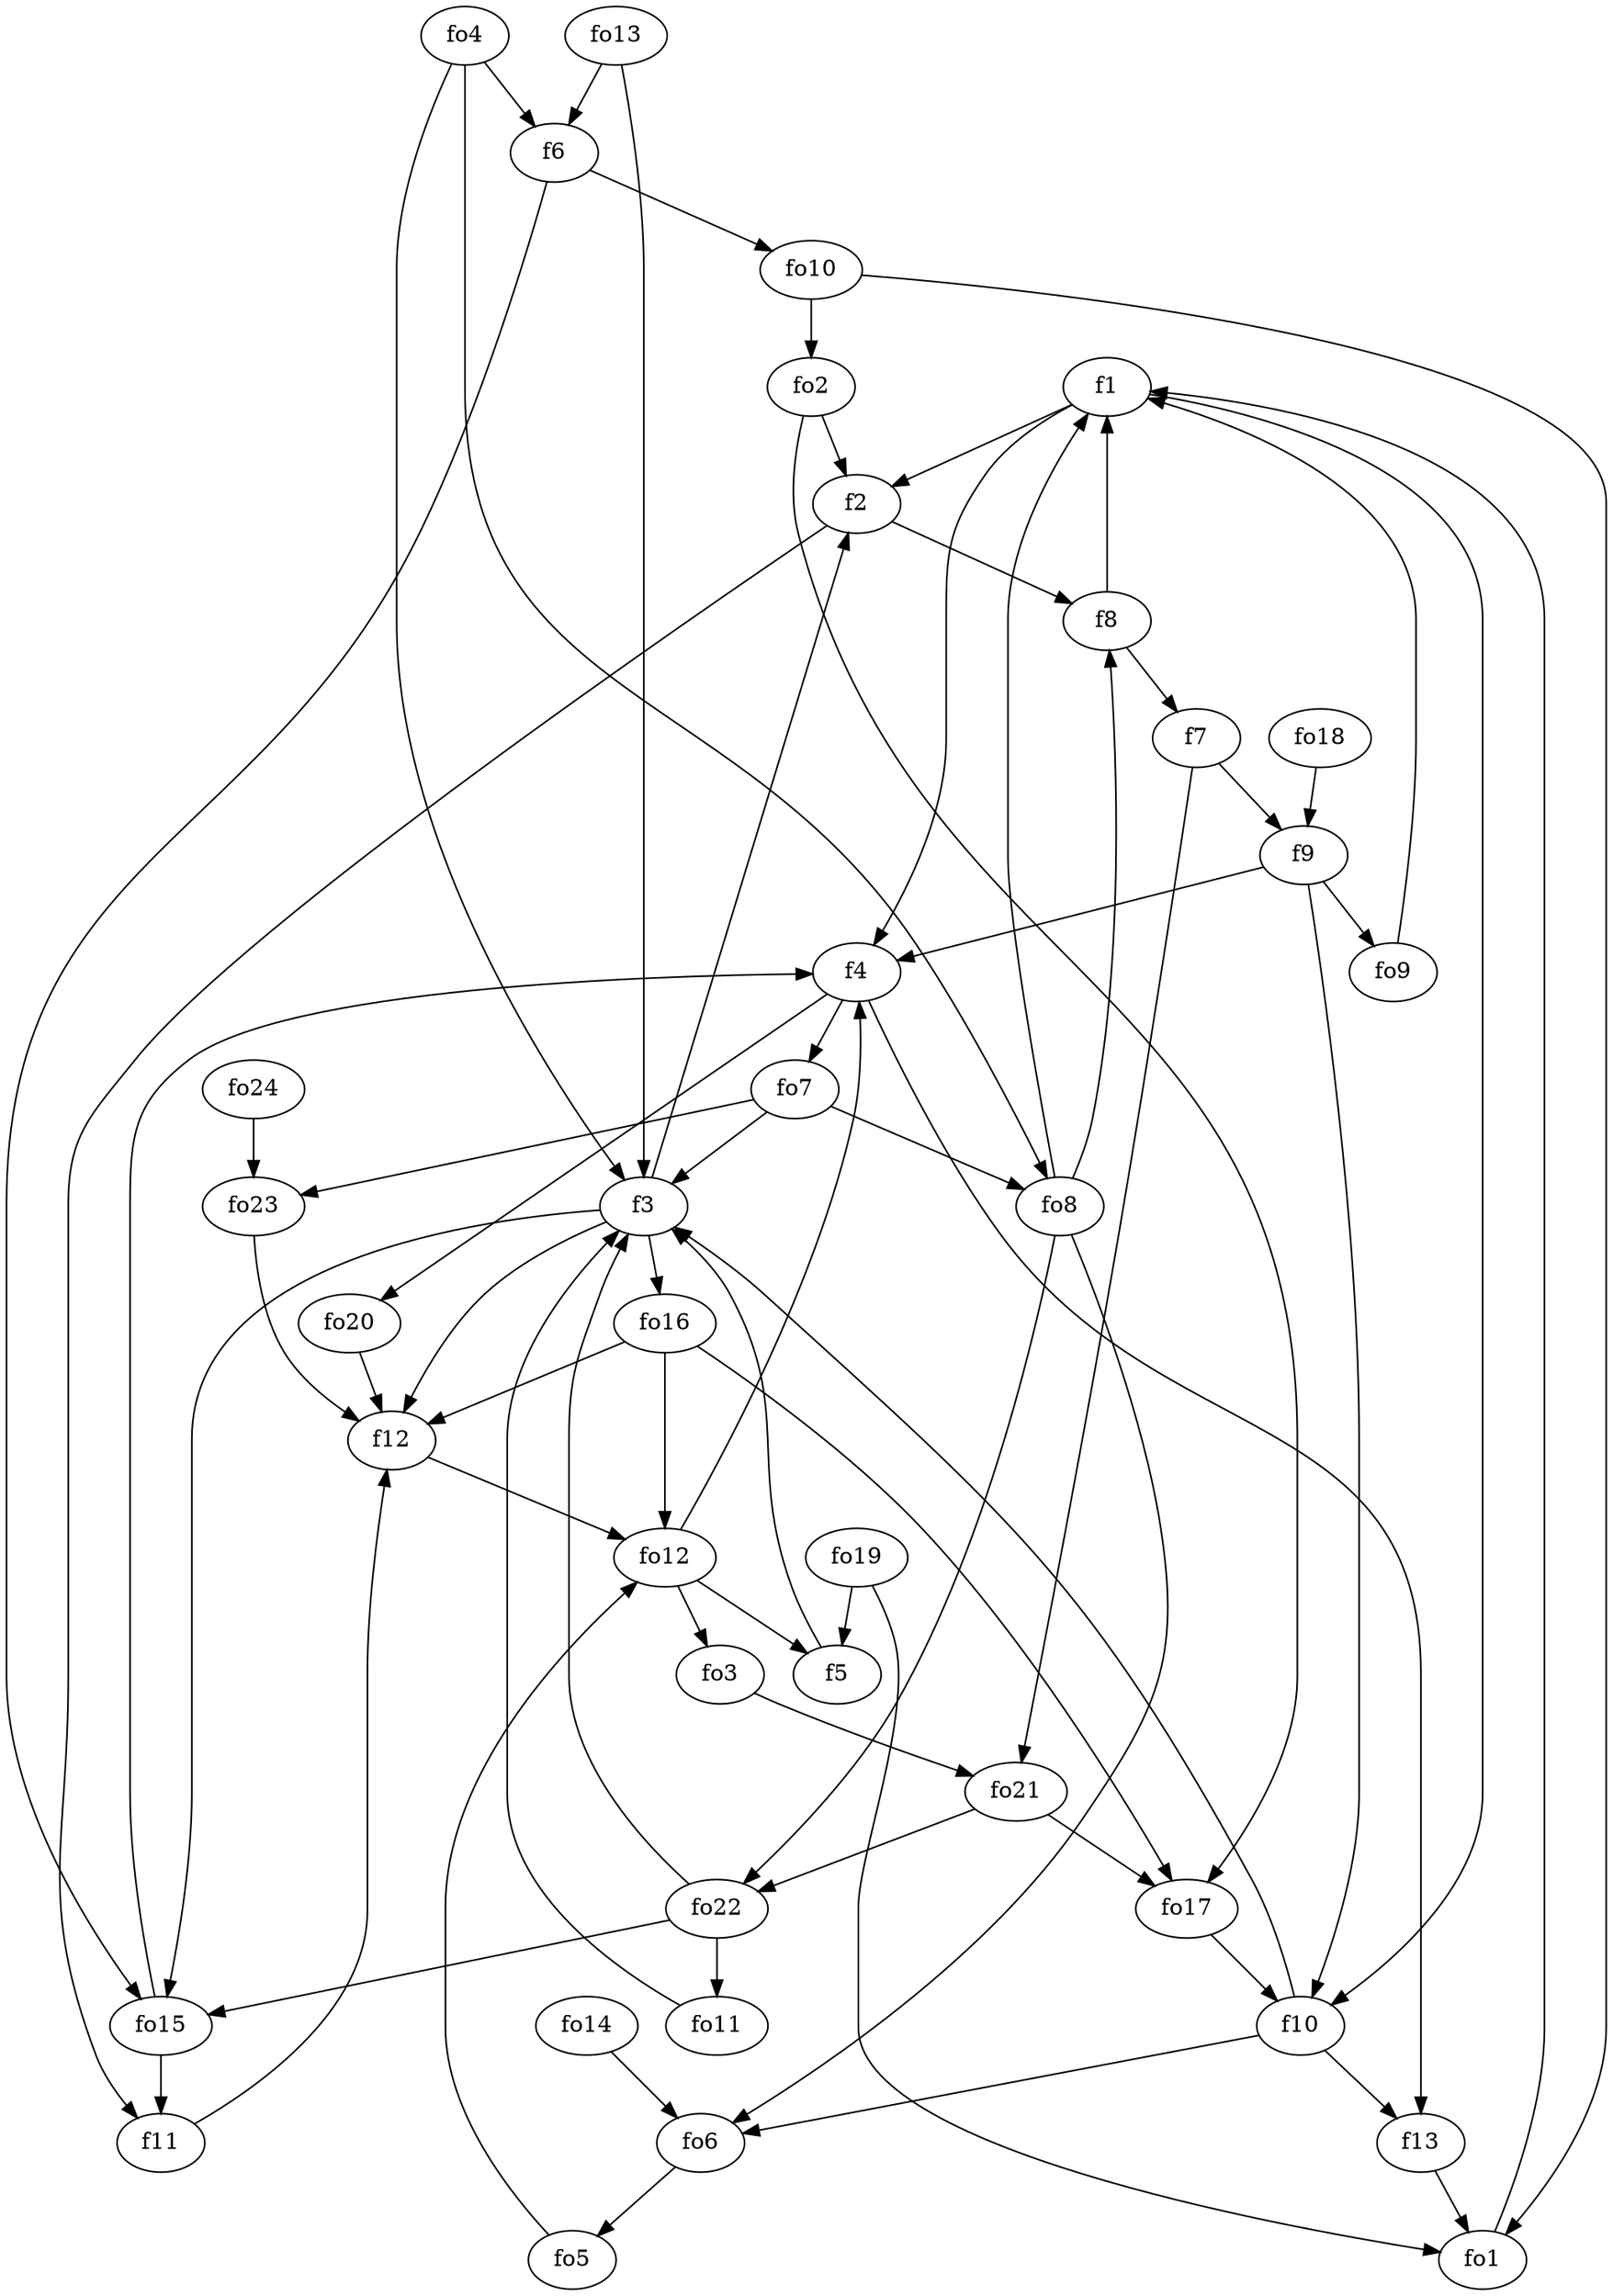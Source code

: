 strict digraph  {
f1;
f2;
f3;
f4;
f5;
f6;
f7;
f8;
f9;
f10;
f11;
f12;
f13;
fo1;
fo2;
fo3;
fo4;
fo5;
fo6;
fo7;
fo8;
fo9;
fo10;
fo11;
fo12;
fo13;
fo14;
fo15;
fo16;
fo17;
fo18;
fo19;
fo20;
fo21;
fo22;
fo23;
fo24;
f1 -> f2  [weight=2];
f1 -> f10  [weight=2];
f1 -> f4  [weight=2];
f2 -> f11  [weight=2];
f2 -> f8  [weight=2];
f3 -> f12  [weight=2];
f3 -> fo16  [weight=2];
f3 -> f2  [weight=2];
f3 -> fo15  [weight=2];
f4 -> fo20  [weight=2];
f4 -> fo7  [weight=2];
f4 -> f13  [weight=2];
f5 -> f3  [weight=2];
f6 -> fo15  [weight=2];
f6 -> fo10  [weight=2];
f7 -> fo21  [weight=2];
f7 -> f9  [weight=2];
f8 -> f7  [weight=2];
f8 -> f1  [weight=2];
f9 -> f4  [weight=2];
f9 -> fo9  [weight=2];
f9 -> f10  [weight=2];
f10 -> fo6  [weight=2];
f10 -> f3  [weight=2];
f10 -> f13  [weight=2];
f11 -> f12  [weight=2];
f12 -> fo12  [weight=2];
f13 -> fo1  [weight=2];
fo1 -> f1  [weight=2];
fo2 -> fo17  [weight=2];
fo2 -> f2  [weight=2];
fo3 -> fo21  [weight=2];
fo4 -> f6  [weight=2];
fo4 -> fo8  [weight=2];
fo4 -> f3  [weight=2];
fo5 -> fo12  [weight=2];
fo6 -> fo5  [weight=2];
fo7 -> f3  [weight=2];
fo7 -> fo23  [weight=2];
fo7 -> fo8  [weight=2];
fo8 -> f1  [weight=2];
fo8 -> fo6  [weight=2];
fo8 -> fo22  [weight=2];
fo8 -> f8  [weight=2];
fo9 -> f1  [weight=2];
fo10 -> fo2  [weight=2];
fo10 -> fo1  [weight=2];
fo11 -> f3  [weight=2];
fo12 -> f4  [weight=2];
fo12 -> f5  [weight=2];
fo12 -> fo3  [weight=2];
fo13 -> f3  [weight=2];
fo13 -> f6  [weight=2];
fo14 -> fo6  [weight=2];
fo15 -> f4  [weight=2];
fo15 -> f11  [weight=2];
fo16 -> f12  [weight=2];
fo16 -> fo17  [weight=2];
fo16 -> fo12  [weight=2];
fo17 -> f10  [weight=2];
fo18 -> f9  [weight=2];
fo19 -> f5  [weight=2];
fo19 -> fo1  [weight=2];
fo20 -> f12  [weight=2];
fo21 -> fo22  [weight=2];
fo21 -> fo17  [weight=2];
fo22 -> fo11  [weight=2];
fo22 -> f3  [weight=2];
fo22 -> fo15  [weight=2];
fo23 -> f12  [weight=2];
fo24 -> fo23  [weight=2];
}
